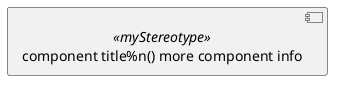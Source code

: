 {
  "sha1": "ob72lw1165rh9x5m8o84cfoy7mmzz37",
  "insertion": {
    "when": "2024-06-04T17:28:39.658Z",
    "user": "plantuml@gmail.com"
  }
}
@startuml
skinparam defaultTextAlignment center
[component title%n() more component info] <<myStereotype>>
@enduml
